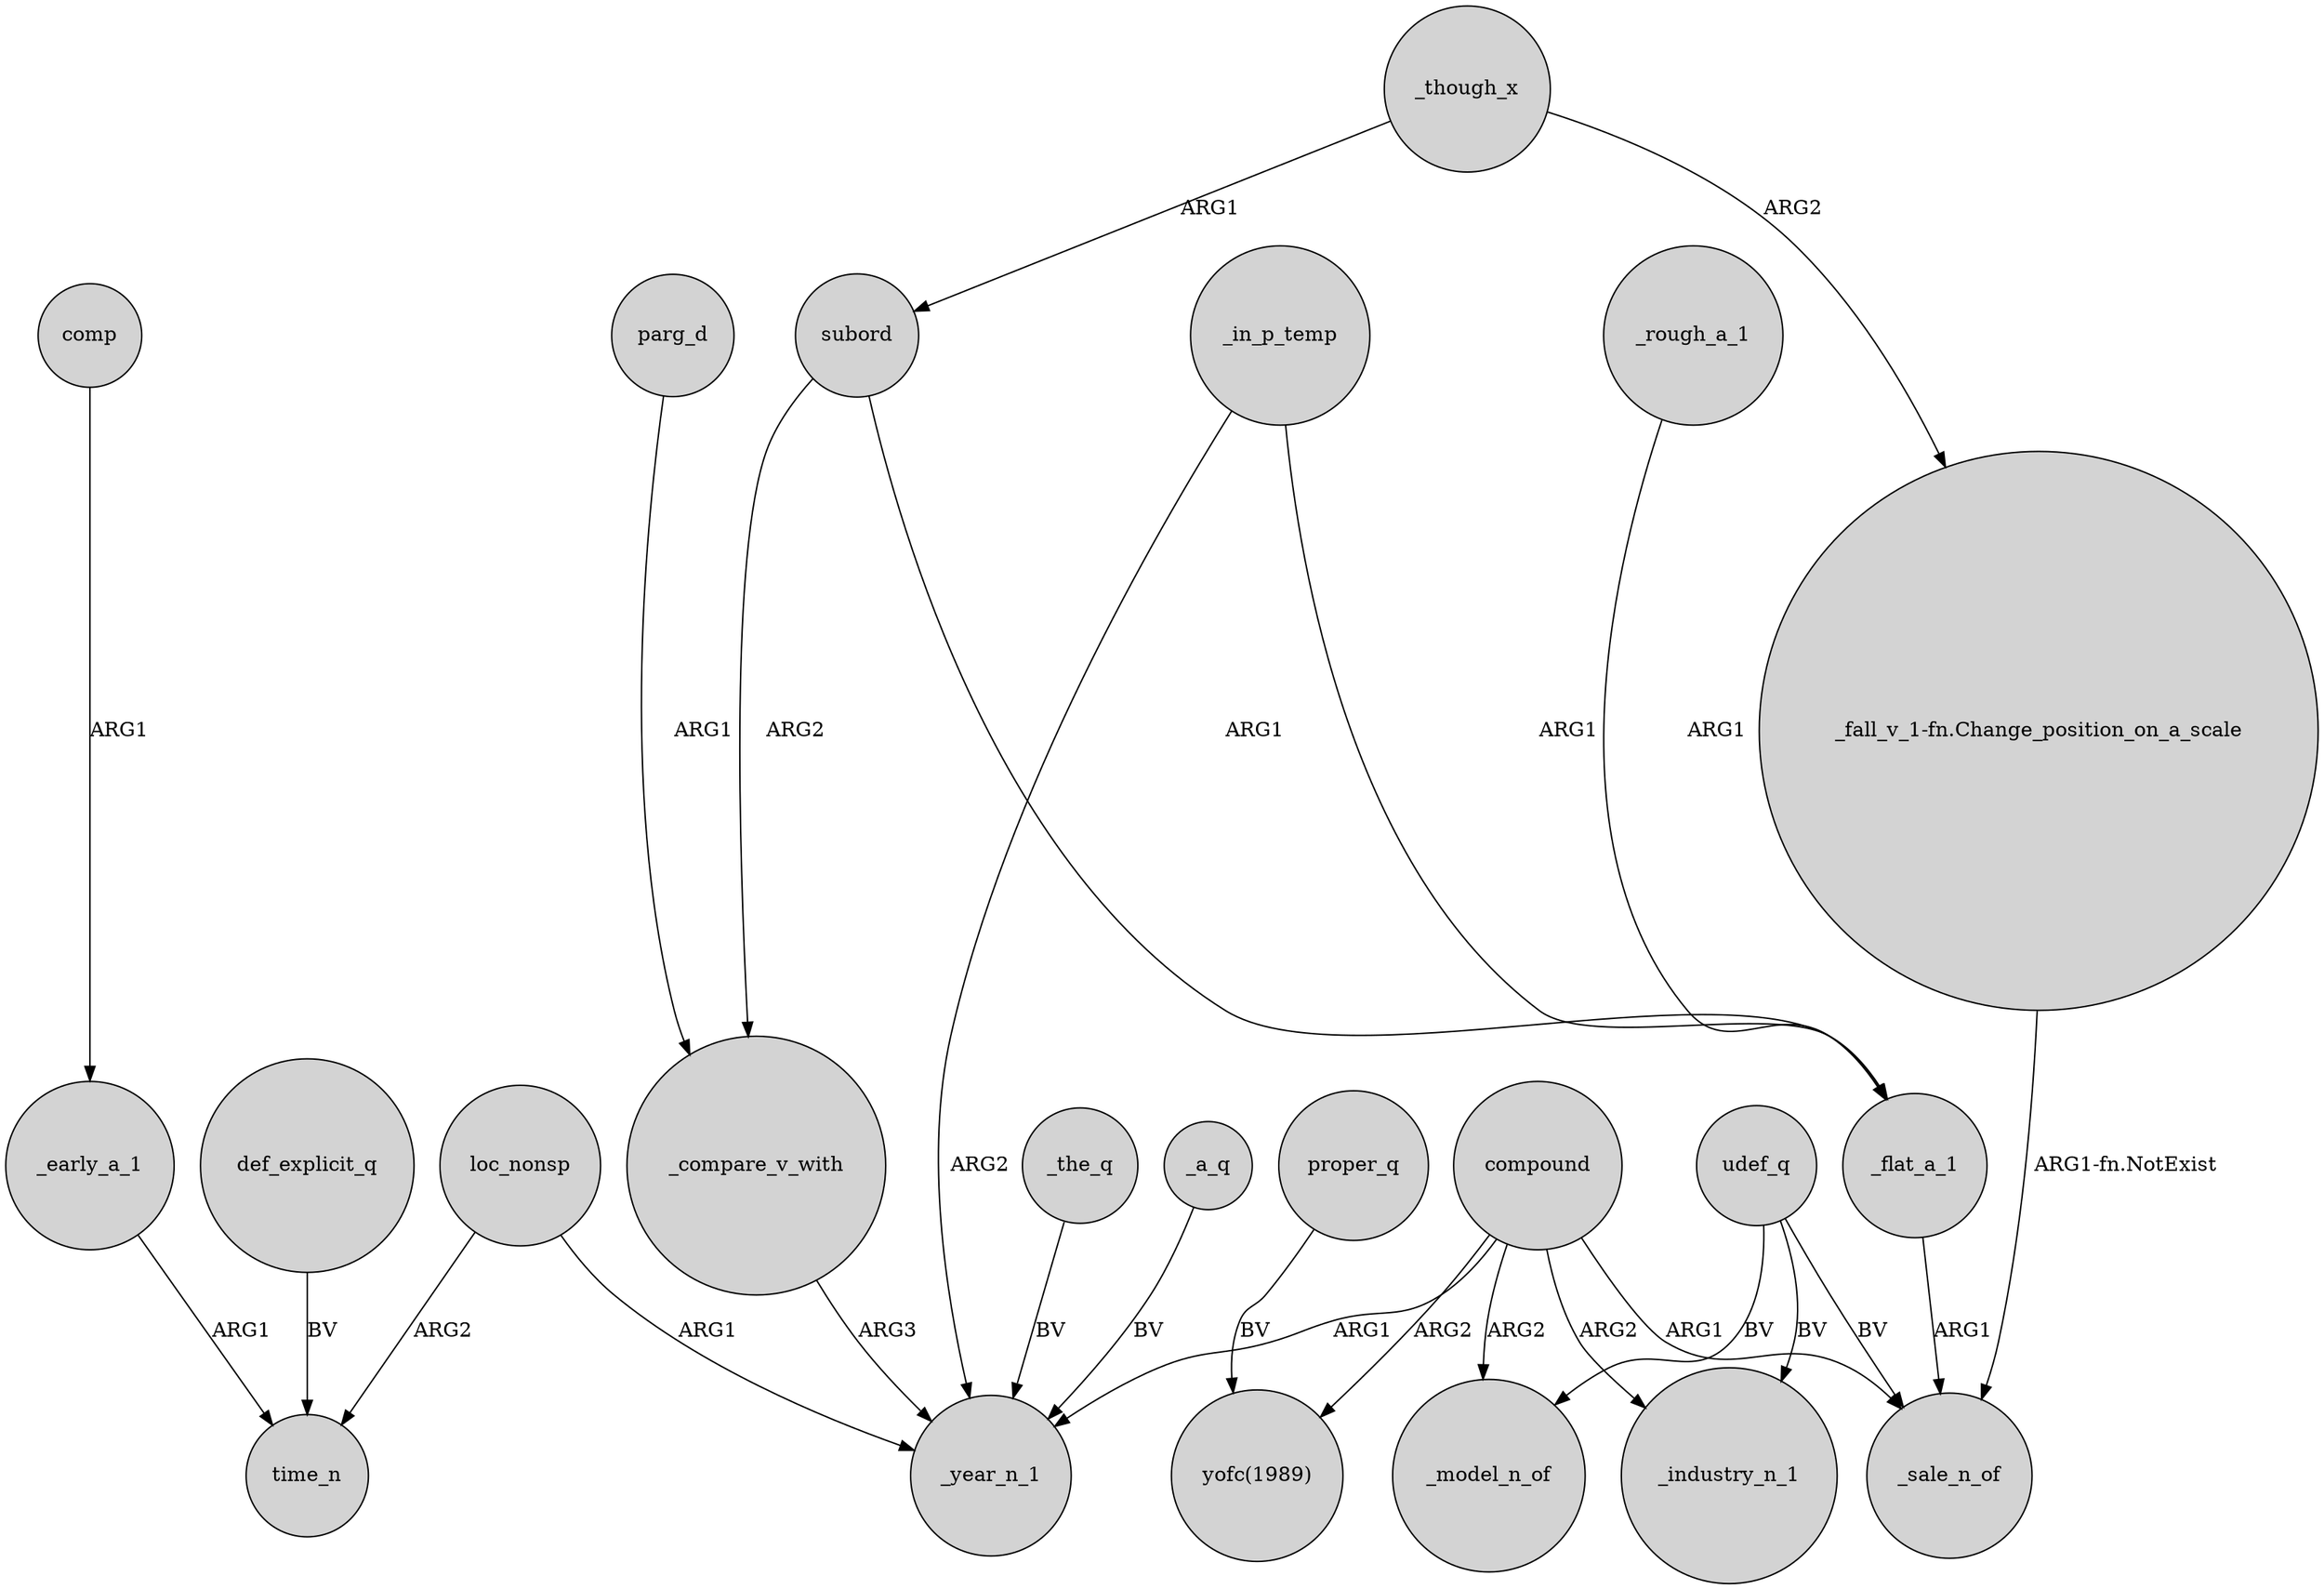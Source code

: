 digraph {
	node [shape=circle style=filled]
	subord -> _flat_a_1 [label=ARG1]
	_though_x -> subord [label=ARG1]
	def_explicit_q -> time_n [label=BV]
	loc_nonsp -> _year_n_1 [label=ARG1]
	parg_d -> _compare_v_with [label=ARG1]
	loc_nonsp -> time_n [label=ARG2]
	proper_q -> "yofc(1989)" [label=BV]
	_in_p_temp -> _year_n_1 [label=ARG2]
	_rough_a_1 -> _flat_a_1 [label=ARG1]
	compound -> _industry_n_1 [label=ARG2]
	_though_x -> "_fall_v_1-fn.Change_position_on_a_scale" [label=ARG2]
	_the_q -> _year_n_1 [label=BV]
	_in_p_temp -> _flat_a_1 [label=ARG1]
	udef_q -> _sale_n_of [label=BV]
	_compare_v_with -> _year_n_1 [label=ARG3]
	_early_a_1 -> time_n [label=ARG1]
	subord -> _compare_v_with [label=ARG2]
	_flat_a_1 -> _sale_n_of [label=ARG1]
	udef_q -> _model_n_of [label=BV]
	_a_q -> _year_n_1 [label=BV]
	"_fall_v_1-fn.Change_position_on_a_scale" -> _sale_n_of [label="ARG1-fn.NotExist"]
	compound -> "yofc(1989)" [label=ARG2]
	compound -> _year_n_1 [label=ARG1]
	comp -> _early_a_1 [label=ARG1]
	udef_q -> _industry_n_1 [label=BV]
	compound -> _sale_n_of [label=ARG1]
	compound -> _model_n_of [label=ARG2]
}

